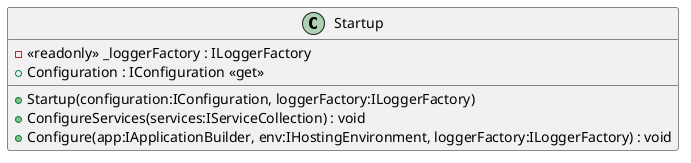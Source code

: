 @startuml
class Startup {
    + Startup(configuration:IConfiguration, loggerFactory:ILoggerFactory)
    - <<readonly>> _loggerFactory : ILoggerFactory
    + Configuration : IConfiguration <<get>>
    + ConfigureServices(services:IServiceCollection) : void
    + Configure(app:IApplicationBuilder, env:IHostingEnvironment, loggerFactory:ILoggerFactory) : void
}
@enduml
